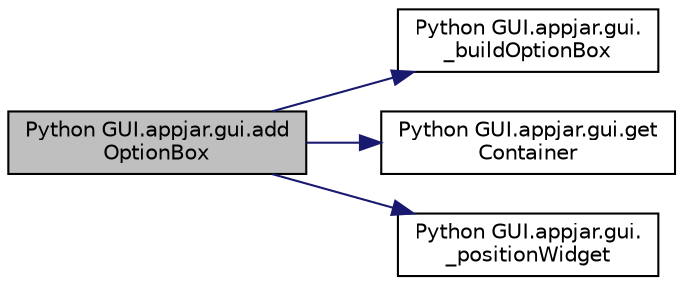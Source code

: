 digraph "Python GUI.appjar.gui.addOptionBox"
{
  edge [fontname="Helvetica",fontsize="10",labelfontname="Helvetica",labelfontsize="10"];
  node [fontname="Helvetica",fontsize="10",shape=record];
  rankdir="LR";
  Node686 [label="Python GUI.appjar.gui.add\lOptionBox",height=0.2,width=0.4,color="black", fillcolor="grey75", style="filled", fontcolor="black"];
  Node686 -> Node687 [color="midnightblue",fontsize="10",style="solid",fontname="Helvetica"];
  Node687 [label="Python GUI.appjar.gui.\l_buildOptionBox",height=0.2,width=0.4,color="black", fillcolor="white", style="filled",URL="$class_python_01_g_u_i_1_1appjar_1_1gui.html#a1d1437e8029957a7d6ea6678318be7f1"];
  Node686 -> Node688 [color="midnightblue",fontsize="10",style="solid",fontname="Helvetica"];
  Node688 [label="Python GUI.appjar.gui.get\lContainer",height=0.2,width=0.4,color="black", fillcolor="white", style="filled",URL="$class_python_01_g_u_i_1_1appjar_1_1gui.html#aa89c83e95e3952f6cc39fc23dffa15ce"];
  Node686 -> Node689 [color="midnightblue",fontsize="10",style="solid",fontname="Helvetica"];
  Node689 [label="Python GUI.appjar.gui.\l_positionWidget",height=0.2,width=0.4,color="black", fillcolor="white", style="filled",URL="$class_python_01_g_u_i_1_1appjar_1_1gui.html#a994cf4bbd47f434233271d3d8b0eb4c6"];
}
